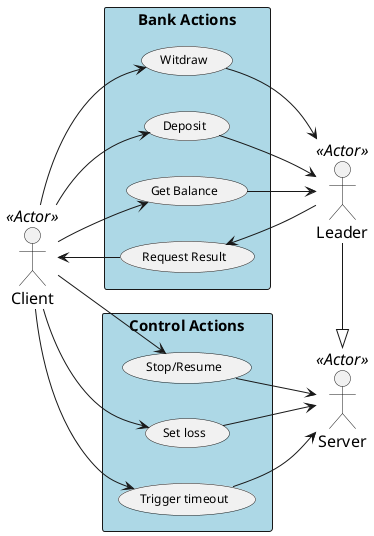 @startuml
left to right direction
skinparam packageStyle rectangle
:Client: <<Actor>>
:Server: <<Actor>>
:Leader: <<Actor>> 

Leader -right-|> Server


rectangle "Bank Actions" {
  (Witdraw) as Witdraw
  (Deposit) as Deposit
  (Get Balance) as Balance
  (Request Result) as Res
  
  Client --> Deposit
  Client --> Witdraw
  Client --> Balance

  Deposit --> Leader
  Witdraw --> Leader
  Balance --> Leader
  Leader --> Res
  Res --> Client
}

rectangle "Control Actions" {
   (Stop/Resume) as StartStop
   (Set loss) as SetLoss
   (Trigger timeout) as Timeout

  Client --> SetLoss
  Client --> StartStop
  Client --> Timeout

  Timeout --> Server
  SetLoss --> Server
  StartStop --> Server
}

skinparam{
    UsecaseFontSize 12
    RectangleFontSize 15
    ActorFontSize 16
    RectangleBackgroundColor Lightblue
    BackgroundColor Transparent
}
@enduml